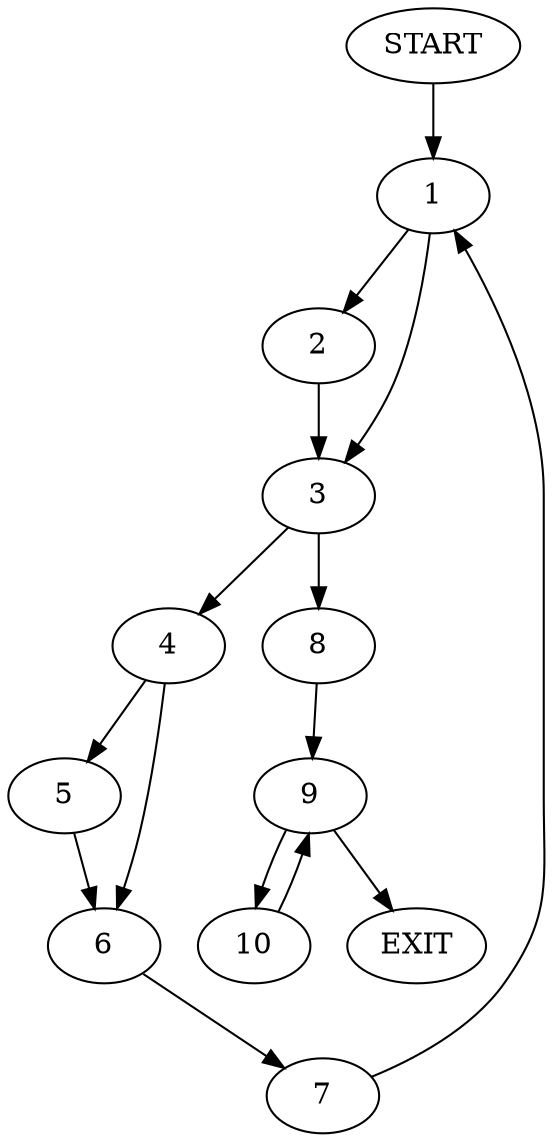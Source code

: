 digraph { 
0 [label="START"];
1;
2;
3;
4;
5;
6;
7;
8;
9;
10;
11[label="EXIT"];
0 -> 1;
1 -> 2;
1 -> 3;
2 -> 3;
3 -> 4;
3 -> 8;
4 -> 5;
4 -> 6;
5 -> 6;
6 -> 7;
7 -> 1;
8 -> 9;
9 -> 10;
9 -> 11;
10 -> 9;
}